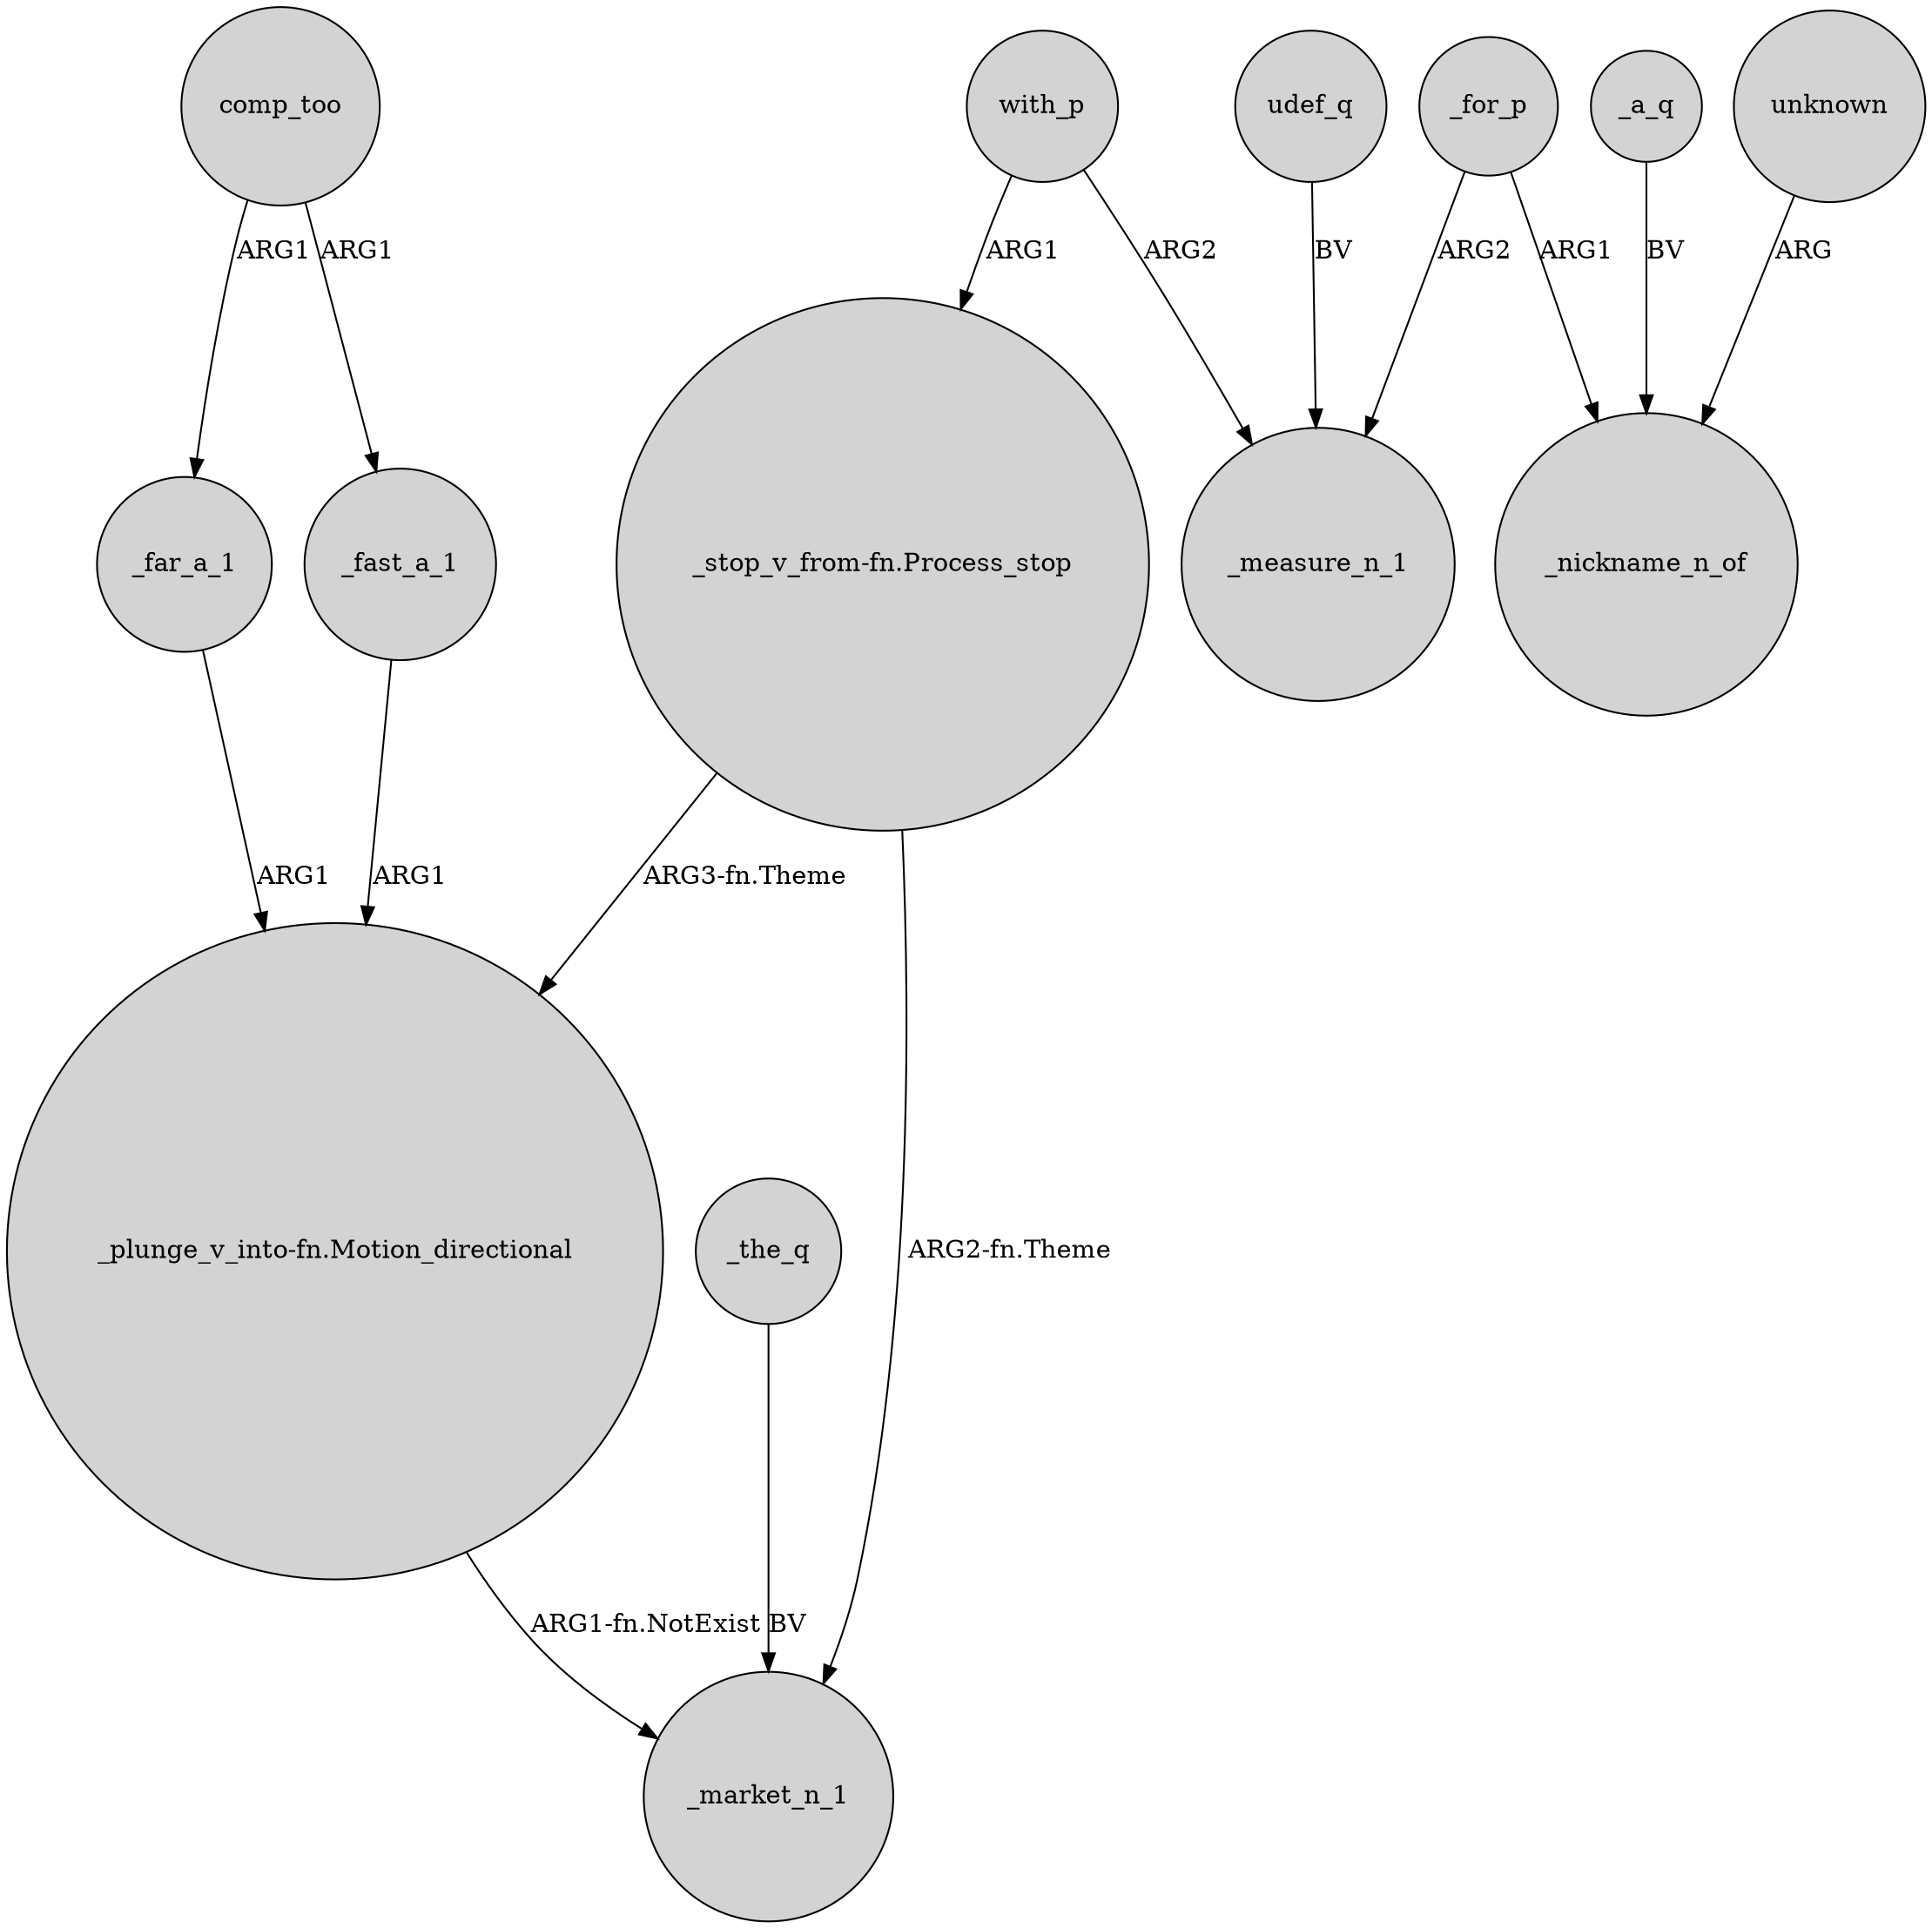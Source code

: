digraph {
	node [shape=circle style=filled]
	"_stop_v_from-fn.Process_stop" -> _market_n_1 [label="ARG2-fn.Theme"]
	_for_p -> _nickname_n_of [label=ARG1]
	"_plunge_v_into-fn.Motion_directional" -> _market_n_1 [label="ARG1-fn.NotExist"]
	_a_q -> _nickname_n_of [label=BV]
	_the_q -> _market_n_1 [label=BV]
	"_stop_v_from-fn.Process_stop" -> "_plunge_v_into-fn.Motion_directional" [label="ARG3-fn.Theme"]
	udef_q -> _measure_n_1 [label=BV]
	with_p -> _measure_n_1 [label=ARG2]
	comp_too -> _far_a_1 [label=ARG1]
	comp_too -> _fast_a_1 [label=ARG1]
	_for_p -> _measure_n_1 [label=ARG2]
	with_p -> "_stop_v_from-fn.Process_stop" [label=ARG1]
	_fast_a_1 -> "_plunge_v_into-fn.Motion_directional" [label=ARG1]
	_far_a_1 -> "_plunge_v_into-fn.Motion_directional" [label=ARG1]
	unknown -> _nickname_n_of [label=ARG]
}
